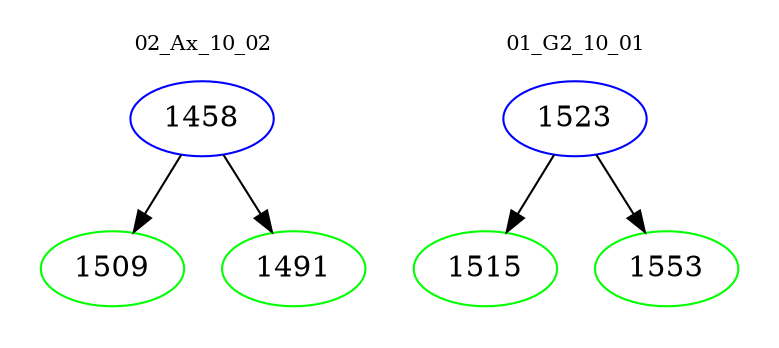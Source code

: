 digraph{
subgraph cluster_0 {
color = white
label = "02_Ax_10_02";
fontsize=10;
T0_1458 [label="1458", color="blue"]
T0_1458 -> T0_1509 [color="black"]
T0_1509 [label="1509", color="green"]
T0_1458 -> T0_1491 [color="black"]
T0_1491 [label="1491", color="green"]
}
subgraph cluster_1 {
color = white
label = "01_G2_10_01";
fontsize=10;
T1_1523 [label="1523", color="blue"]
T1_1523 -> T1_1515 [color="black"]
T1_1515 [label="1515", color="green"]
T1_1523 -> T1_1553 [color="black"]
T1_1553 [label="1553", color="green"]
}
}
